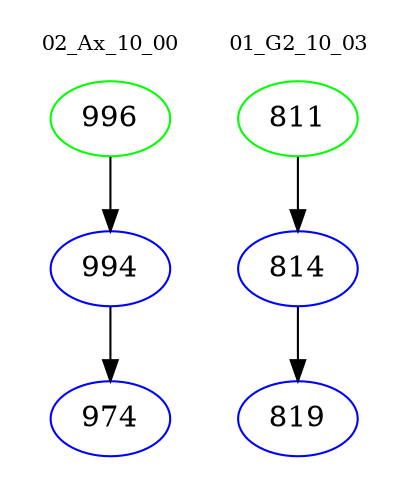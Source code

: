 digraph{
subgraph cluster_0 {
color = white
label = "02_Ax_10_00";
fontsize=10;
T0_996 [label="996", color="green"]
T0_996 -> T0_994 [color="black"]
T0_994 [label="994", color="blue"]
T0_994 -> T0_974 [color="black"]
T0_974 [label="974", color="blue"]
}
subgraph cluster_1 {
color = white
label = "01_G2_10_03";
fontsize=10;
T1_811 [label="811", color="green"]
T1_811 -> T1_814 [color="black"]
T1_814 [label="814", color="blue"]
T1_814 -> T1_819 [color="black"]
T1_819 [label="819", color="blue"]
}
}
